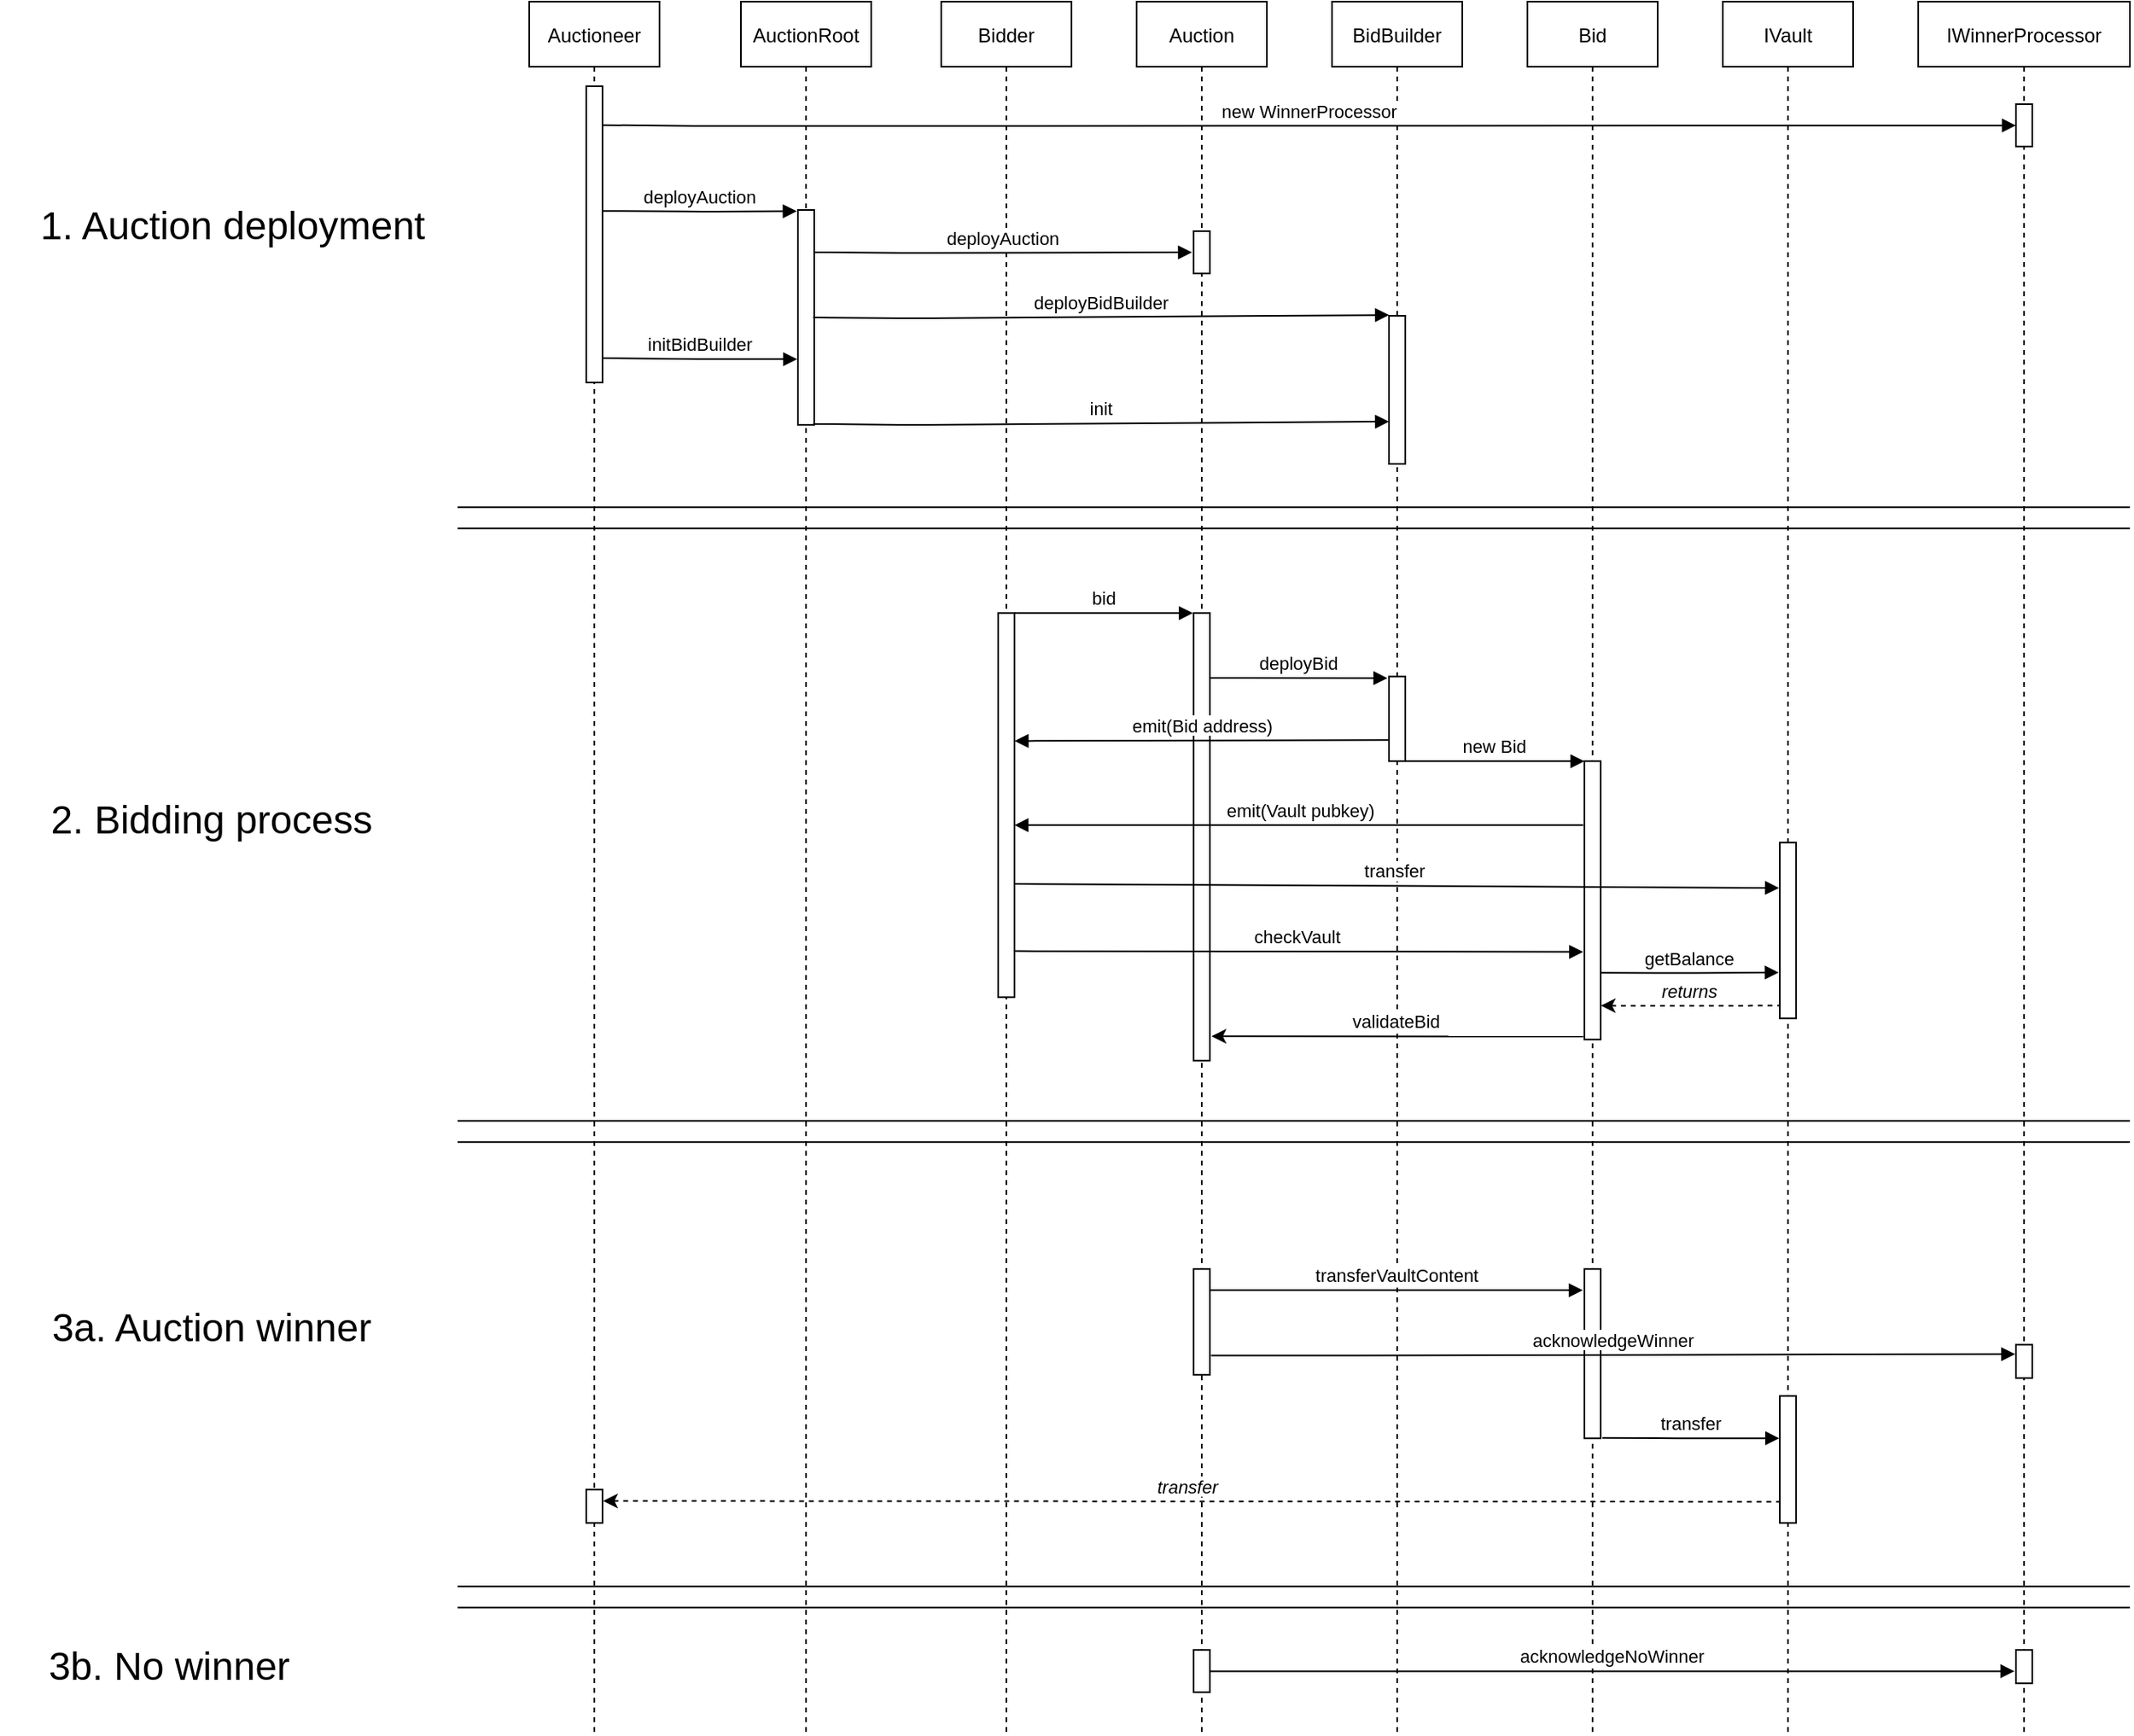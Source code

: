 <mxfile version="14.6.13" type="device"><diagram id="kgpKYQtTHZ0yAKxKKP6v" name="Page-1"><mxGraphModel dx="2756" dy="1337" grid="1" gridSize="13" guides="1" tooltips="1" connect="1" arrows="1" fold="1" page="1" pageScale="1" pageWidth="827" pageHeight="1169" math="0" shadow="0"><root><mxCell id="0"/><mxCell id="1" parent="0"/><mxCell id="W-jSJZYHt0vHrLAS6eAT-10" value="Auction" style="shape=umlLifeline;perimeter=lifelinePerimeter;container=1;collapsible=0;recursiveResize=0;rounded=0;shadow=0;strokeWidth=1;" vertex="1" parent="1"><mxGeometry x="516" y="80" width="80" height="1064" as="geometry"/></mxCell><mxCell id="W-jSJZYHt0vHrLAS6eAT-11" value="" style="points=[];perimeter=orthogonalPerimeter;rounded=0;shadow=0;strokeWidth=1;" vertex="1" parent="W-jSJZYHt0vHrLAS6eAT-10"><mxGeometry x="35" y="375.63" width="10" height="275" as="geometry"/></mxCell><mxCell id="W-jSJZYHt0vHrLAS6eAT-71" value="" style="points=[];perimeter=orthogonalPerimeter;rounded=0;shadow=0;strokeWidth=1;" vertex="1" parent="1"><mxGeometry x="551" y="221" width="10" height="26" as="geometry"/></mxCell><mxCell id="3nuBFxr9cyL0pnOWT2aG-1" value="Bidder" style="shape=umlLifeline;perimeter=lifelinePerimeter;container=1;collapsible=0;recursiveResize=0;rounded=0;shadow=0;strokeWidth=1;" parent="1" vertex="1"><mxGeometry x="396" y="80" width="80" height="1064" as="geometry"/></mxCell><mxCell id="3nuBFxr9cyL0pnOWT2aG-2" value="" style="points=[];perimeter=orthogonalPerimeter;rounded=0;shadow=0;strokeWidth=1;" parent="3nuBFxr9cyL0pnOWT2aG-1" vertex="1"><mxGeometry x="35" y="375.63" width="10" height="236" as="geometry"/></mxCell><mxCell id="3nuBFxr9cyL0pnOWT2aG-8" value="bid" style="verticalAlign=bottom;endArrow=block;shadow=0;strokeWidth=1;entryX=-0.046;entryY=0;entryDx=0;entryDy=0;entryPerimeter=0;" parent="1" source="3nuBFxr9cyL0pnOWT2aG-2" target="W-jSJZYHt0vHrLAS6eAT-11" edge="1"><mxGeometry relative="1" as="geometry"><mxPoint x="621" y="251.63" as="sourcePoint"/><mxPoint x="546" y="429.63" as="targetPoint"/><Array as="points"><mxPoint x="520" y="455.63"/></Array></mxGeometry></mxCell><mxCell id="W-jSJZYHt0vHrLAS6eAT-15" value="deployBid" style="verticalAlign=bottom;endArrow=block;shadow=0;strokeWidth=1;exitX=1.053;exitY=0.145;exitDx=0;exitDy=0;exitPerimeter=0;" edge="1" parent="1" source="W-jSJZYHt0vHrLAS6eAT-11"><mxGeometry x="-0.006" relative="1" as="geometry"><mxPoint x="741" y="251.63" as="sourcePoint"/><mxPoint x="670" y="495.63" as="targetPoint"/><Array as="points"/><mxPoint as="offset"/></mxGeometry></mxCell><mxCell id="W-jSJZYHt0vHrLAS6eAT-16" value="BidBuilder" style="shape=umlLifeline;perimeter=lifelinePerimeter;container=1;collapsible=0;recursiveResize=0;rounded=0;shadow=0;strokeWidth=1;" vertex="1" parent="1"><mxGeometry x="636" y="80" width="80" height="1064" as="geometry"/></mxCell><mxCell id="W-jSJZYHt0vHrLAS6eAT-20" value="new Bid" style="verticalAlign=bottom;endArrow=block;shadow=0;strokeWidth=1;exitX=1.033;exitY=1;exitDx=0;exitDy=0;exitPerimeter=0;" edge="1" parent="1" source="W-jSJZYHt0vHrLAS6eAT-17"><mxGeometry x="-0.006" relative="1" as="geometry"><mxPoint x="686" y="541.63" as="sourcePoint"/><mxPoint x="791" y="546.63" as="targetPoint"/><Array as="points"/><mxPoint as="offset"/></mxGeometry></mxCell><mxCell id="W-jSJZYHt0vHrLAS6eAT-26" value="Bid" style="shape=umlLifeline;perimeter=lifelinePerimeter;container=1;collapsible=0;recursiveResize=0;rounded=0;shadow=0;strokeWidth=1;" vertex="1" parent="1"><mxGeometry x="756" y="80" width="80" height="1064" as="geometry"/></mxCell><mxCell id="W-jSJZYHt0vHrLAS6eAT-27" value="" style="points=[];perimeter=orthogonalPerimeter;rounded=0;shadow=0;strokeWidth=1;" vertex="1" parent="W-jSJZYHt0vHrLAS6eAT-26"><mxGeometry x="35" y="466.63" width="10" height="171" as="geometry"/></mxCell><mxCell id="W-jSJZYHt0vHrLAS6eAT-30" value="emit(Vault pubkey)" style="verticalAlign=bottom;endArrow=block;shadow=0;strokeWidth=1;entryX=0.998;entryY=0.552;entryDx=0;entryDy=0;entryPerimeter=0;exitX=-0.072;exitY=0.408;exitDx=0;exitDy=0;exitPerimeter=0;" edge="1" parent="1" target="3nuBFxr9cyL0pnOWT2aG-2"><mxGeometry x="-0.006" relative="1" as="geometry"><mxPoint x="790.28" y="585.854" as="sourcePoint"/><mxPoint x="441.96" y="585.646" as="targetPoint"/><Array as="points"/><mxPoint as="offset"/></mxGeometry></mxCell><mxCell id="W-jSJZYHt0vHrLAS6eAT-31" value="IVault" style="shape=umlLifeline;perimeter=lifelinePerimeter;container=1;collapsible=0;recursiveResize=0;rounded=0;shadow=0;strokeWidth=1;" vertex="1" parent="1"><mxGeometry x="876" y="80" width="80" height="1064" as="geometry"/></mxCell><mxCell id="W-jSJZYHt0vHrLAS6eAT-32" value="" style="points=[];perimeter=orthogonalPerimeter;rounded=0;shadow=0;strokeWidth=1;" vertex="1" parent="W-jSJZYHt0vHrLAS6eAT-31"><mxGeometry x="35" y="516.63" width="10" height="108" as="geometry"/></mxCell><mxCell id="W-jSJZYHt0vHrLAS6eAT-37" value="transfer" style="verticalAlign=bottom;endArrow=block;shadow=0;strokeWidth=1;exitX=1.006;exitY=0.705;exitDx=0;exitDy=0;exitPerimeter=0;entryX=-0.052;entryY=0.258;entryDx=0;entryDy=0;entryPerimeter=0;" edge="1" parent="1" source="3nuBFxr9cyL0pnOWT2aG-2" target="W-jSJZYHt0vHrLAS6eAT-32"><mxGeometry x="-0.006" relative="1" as="geometry"><mxPoint x="441.48" y="352.64" as="sourcePoint"/><mxPoint x="910" y="621.63" as="targetPoint"/><Array as="points"/><mxPoint as="offset"/></mxGeometry></mxCell><mxCell id="W-jSJZYHt0vHrLAS6eAT-39" value="checkVault" style="verticalAlign=bottom;endArrow=block;shadow=0;strokeWidth=1;exitX=1.026;exitY=0.88;exitDx=0;exitDy=0;exitPerimeter=0;entryX=-0.077;entryY=0.685;entryDx=0;entryDy=0;entryPerimeter=0;" edge="1" parent="1" source="3nuBFxr9cyL0pnOWT2aG-2" target="W-jSJZYHt0vHrLAS6eAT-27"><mxGeometry x="-0.006" relative="1" as="geometry"><mxPoint x="441" y="380.63" as="sourcePoint"/><mxPoint x="790" y="391.63" as="targetPoint"/><Array as="points"/><mxPoint as="offset"/></mxGeometry></mxCell><mxCell id="W-jSJZYHt0vHrLAS6eAT-42" value="getBalance" style="verticalAlign=bottom;endArrow=block;shadow=0;strokeWidth=1;exitX=1.031;exitY=0.749;exitDx=0;exitDy=0;exitPerimeter=0;entryX=-0.065;entryY=0.739;entryDx=0;entryDy=0;entryPerimeter=0;" edge="1" parent="1" target="W-jSJZYHt0vHrLAS6eAT-32"><mxGeometry x="-0.006" relative="1" as="geometry"><mxPoint x="801" y="676.63" as="sourcePoint"/><mxPoint x="897" y="676.63" as="targetPoint"/><Array as="points"><mxPoint x="849.69" y="676.79"/></Array><mxPoint as="offset"/></mxGeometry></mxCell><mxCell id="W-jSJZYHt0vHrLAS6eAT-46" value="returns" style="verticalAlign=bottom;endArrow=none;shadow=0;strokeWidth=1;exitX=1.037;exitY=0.875;exitDx=0;exitDy=0;exitPerimeter=0;startArrow=classic;startFill=1;endFill=0;sketch=0;rounded=1;fixDash=0;snapToPoint=0;fontStyle=2;dashed=1;entryX=-0.011;entryY=0.927;entryDx=0;entryDy=0;entryPerimeter=0;" edge="1" parent="1" target="W-jSJZYHt0vHrLAS6eAT-32"><mxGeometry x="-0.006" relative="1" as="geometry"><mxPoint x="801.06" y="696.79" as="sourcePoint"/><mxPoint x="910" y="696.63" as="targetPoint"/><Array as="points"><mxPoint x="854.38" y="696.95"/></Array><mxPoint as="offset"/></mxGeometry></mxCell><mxCell id="W-jSJZYHt0vHrLAS6eAT-48" value="validateBid" style="verticalAlign=bottom;endArrow=none;shadow=0;strokeWidth=1;entryX=-0.065;entryY=0.989;entryDx=0;entryDy=0;entryPerimeter=0;startArrow=classic;startFill=1;endFill=0;sketch=0;rounded=1;fixDash=0;snapToPoint=0;" edge="1" parent="1" target="W-jSJZYHt0vHrLAS6eAT-27"><mxGeometry x="-0.006" relative="1" as="geometry"><mxPoint x="562" y="715.63" as="sourcePoint"/><mxPoint x="785.37" y="421.74" as="targetPoint"/><Array as="points"/><mxPoint as="offset"/></mxGeometry></mxCell><mxCell id="W-jSJZYHt0vHrLAS6eAT-50" value="emit(Bid address)" style="verticalAlign=bottom;endArrow=block;shadow=0;strokeWidth=1;entryX=1.007;entryY=0.333;entryDx=0;entryDy=0;entryPerimeter=0;" edge="1" parent="1" target="3nuBFxr9cyL0pnOWT2aG-2"><mxGeometry x="-0.006" relative="1" as="geometry"><mxPoint x="671" y="533.63" as="sourcePoint"/><mxPoint x="442" y="533.63" as="targetPoint"/><Array as="points"/><mxPoint as="offset"/></mxGeometry></mxCell><mxCell id="W-jSJZYHt0vHrLAS6eAT-53" value="" style="points=[];perimeter=orthogonalPerimeter;rounded=0;shadow=0;strokeWidth=1;" vertex="1" parent="1"><mxGeometry x="551" y="858.63" width="10" height="65" as="geometry"/></mxCell><mxCell id="W-jSJZYHt0vHrLAS6eAT-55" value="" style="points=[];perimeter=orthogonalPerimeter;rounded=0;shadow=0;strokeWidth=1;" vertex="1" parent="1"><mxGeometry x="791" y="858.63" width="10" height="104" as="geometry"/></mxCell><mxCell id="W-jSJZYHt0vHrLAS6eAT-57" value="IWinnerProcessor" style="shape=umlLifeline;perimeter=lifelinePerimeter;container=1;collapsible=0;recursiveResize=0;rounded=0;shadow=0;strokeWidth=1;" vertex="1" parent="1"><mxGeometry x="996" y="80" width="130" height="1064" as="geometry"/></mxCell><mxCell id="W-jSJZYHt0vHrLAS6eAT-81" value="" style="points=[];perimeter=orthogonalPerimeter;rounded=0;shadow=0;strokeWidth=1;" vertex="1" parent="W-jSJZYHt0vHrLAS6eAT-57"><mxGeometry x="60" y="825.13" width="10" height="20.5" as="geometry"/></mxCell><mxCell id="W-jSJZYHt0vHrLAS6eAT-17" value="" style="points=[];perimeter=orthogonalPerimeter;rounded=0;shadow=0;strokeWidth=1;" vertex="1" parent="1"><mxGeometry x="671" y="494.63" width="10" height="52" as="geometry"/></mxCell><mxCell id="W-jSJZYHt0vHrLAS6eAT-60" value="Auctioneer" style="shape=umlLifeline;perimeter=lifelinePerimeter;container=1;collapsible=0;recursiveResize=0;rounded=0;shadow=0;strokeWidth=1;" vertex="1" parent="1"><mxGeometry x="143" y="80" width="80" height="1064" as="geometry"/></mxCell><mxCell id="W-jSJZYHt0vHrLAS6eAT-61" value="" style="points=[];perimeter=orthogonalPerimeter;rounded=0;shadow=0;strokeWidth=1;" vertex="1" parent="W-jSJZYHt0vHrLAS6eAT-60"><mxGeometry x="35" y="52" width="10" height="182" as="geometry"/></mxCell><mxCell id="W-jSJZYHt0vHrLAS6eAT-63" value="AuctionRoot" style="shape=umlLifeline;perimeter=lifelinePerimeter;container=1;collapsible=0;recursiveResize=0;rounded=0;shadow=0;strokeWidth=1;" vertex="1" parent="1"><mxGeometry x="273" y="80" width="80" height="1064" as="geometry"/></mxCell><mxCell id="W-jSJZYHt0vHrLAS6eAT-64" value="" style="points=[];perimeter=orthogonalPerimeter;rounded=0;shadow=0;strokeWidth=1;" vertex="1" parent="W-jSJZYHt0vHrLAS6eAT-63"><mxGeometry x="35" y="128" width="10" height="132" as="geometry"/></mxCell><mxCell id="W-jSJZYHt0vHrLAS6eAT-65" value="deployAuction" style="verticalAlign=bottom;endArrow=block;shadow=0;strokeWidth=1;exitX=1.026;exitY=0.227;exitDx=0;exitDy=0;exitPerimeter=0;entryX=-0.07;entryY=0.228;entryDx=0;entryDy=0;entryPerimeter=0;" edge="1" parent="1"><mxGeometry relative="1" as="geometry"><mxPoint x="188.26" y="208.59" as="sourcePoint"/><mxPoint x="307.3" y="208.76" as="targetPoint"/><Array as="points"><mxPoint x="247" y="209"/></Array></mxGeometry></mxCell><mxCell id="W-jSJZYHt0vHrLAS6eAT-66" value="deployAuction" style="verticalAlign=bottom;endArrow=block;shadow=0;strokeWidth=1;" edge="1" parent="1"><mxGeometry relative="1" as="geometry"><mxPoint x="318" y="234" as="sourcePoint"/><mxPoint x="550" y="234" as="targetPoint"/><Array as="points"><mxPoint x="380.7" y="234.41"/></Array></mxGeometry></mxCell><mxCell id="W-jSJZYHt0vHrLAS6eAT-68" value="deployBidBuilder" style="verticalAlign=bottom;endArrow=block;shadow=0;strokeWidth=1;exitX=1.019;exitY=0.152;exitDx=0;exitDy=0;exitPerimeter=0;entryX=0;entryY=-0.005;entryDx=0;entryDy=0;entryPerimeter=0;" edge="1" parent="1" target="W-jSJZYHt0vHrLAS6eAT-70"><mxGeometry relative="1" as="geometry"><mxPoint x="317.33" y="274" as="sourcePoint"/><mxPoint x="663" y="274" as="targetPoint"/><Array as="points"><mxPoint x="379.84" y="274.57"/></Array></mxGeometry></mxCell><mxCell id="W-jSJZYHt0vHrLAS6eAT-69" value="initBidBuilder" style="verticalAlign=bottom;endArrow=block;shadow=0;strokeWidth=1;exitX=1.049;exitY=0.461;exitDx=0;exitDy=0;exitPerimeter=0;" edge="1" parent="1"><mxGeometry relative="1" as="geometry"><mxPoint x="188" y="299" as="sourcePoint"/><mxPoint x="307.51" y="299.63" as="targetPoint"/><Array as="points"><mxPoint x="256.19" y="299.7"/></Array></mxGeometry></mxCell><mxCell id="W-jSJZYHt0vHrLAS6eAT-70" value="" style="points=[];perimeter=orthogonalPerimeter;rounded=0;shadow=0;strokeWidth=1;" vertex="1" parent="1"><mxGeometry x="671" y="273" width="10" height="91" as="geometry"/></mxCell><mxCell id="W-jSJZYHt0vHrLAS6eAT-73" value="new WinnerProcessor" style="verticalAlign=bottom;endArrow=block;shadow=0;strokeWidth=1;exitX=1.01;exitY=0.131;exitDx=0;exitDy=0;exitPerimeter=0;entryX=-0.002;entryY=0.503;entryDx=0;entryDy=0;entryPerimeter=0;" edge="1" parent="1" source="W-jSJZYHt0vHrLAS6eAT-61" target="W-jSJZYHt0vHrLAS6eAT-74"><mxGeometry relative="1" as="geometry"><mxPoint x="195" y="156.0" as="sourcePoint"/><mxPoint x="1053" y="156" as="targetPoint"/><Array as="points"><mxPoint x="253.74" y="156.41"/></Array></mxGeometry></mxCell><mxCell id="W-jSJZYHt0vHrLAS6eAT-74" value="" style="points=[];perimeter=orthogonalPerimeter;rounded=0;shadow=0;strokeWidth=1;" vertex="1" parent="1"><mxGeometry x="1056" y="143" width="10" height="26" as="geometry"/></mxCell><mxCell id="W-jSJZYHt0vHrLAS6eAT-75" value="transferVaultContent" style="verticalAlign=bottom;endArrow=block;shadow=0;strokeWidth=1;" edge="1" parent="1"><mxGeometry relative="1" as="geometry"><mxPoint x="561.46" y="871.63" as="sourcePoint"/><mxPoint x="790" y="871.63" as="targetPoint"/><Array as="points"><mxPoint x="640.46" y="871.63"/></Array></mxGeometry></mxCell><mxCell id="W-jSJZYHt0vHrLAS6eAT-76" value="" style="points=[];perimeter=orthogonalPerimeter;rounded=0;shadow=0;strokeWidth=1;" vertex="1" parent="1"><mxGeometry x="911" y="936.63" width="10" height="78" as="geometry"/></mxCell><mxCell id="W-jSJZYHt0vHrLAS6eAT-78" value="transfer" style="verticalAlign=bottom;endArrow=block;shadow=0;strokeWidth=1;exitX=1.1;exitY=0.873;exitDx=0;exitDy=0;exitPerimeter=0;entryX=-0.033;entryY=0.249;entryDx=0;entryDy=0;entryPerimeter=0;" edge="1" parent="1"><mxGeometry relative="1" as="geometry"><mxPoint x="802" y="962.422" as="sourcePoint"/><mxPoint x="910.67" y="962.578" as="targetPoint"/><Array as="points"><mxPoint x="858" y="962.63"/></Array></mxGeometry></mxCell><mxCell id="W-jSJZYHt0vHrLAS6eAT-82" value="acknowledgeWinner" style="verticalAlign=bottom;endArrow=block;shadow=0;strokeWidth=1;entryX=-0.048;entryY=0.28;entryDx=0;entryDy=0;entryPerimeter=0;" edge="1" parent="1" target="W-jSJZYHt0vHrLAS6eAT-81"><mxGeometry relative="1" as="geometry"><mxPoint x="561.73" y="911.71" as="sourcePoint"/><mxPoint x="1040" y="909.63" as="targetPoint"/><Array as="points"><mxPoint x="640.73" y="911.71"/></Array></mxGeometry></mxCell><mxCell id="W-jSJZYHt0vHrLAS6eAT-86" value="" style="endArrow=none;html=1;shadow=0;" edge="1" parent="1"><mxGeometry width="50" height="50" relative="1" as="geometry"><mxPoint x="99" y="390.63" as="sourcePoint"/><mxPoint x="1126" y="390.63" as="targetPoint"/></mxGeometry></mxCell><mxCell id="W-jSJZYHt0vHrLAS6eAT-87" value="" style="endArrow=none;html=1;shadow=0;" edge="1" parent="1"><mxGeometry width="50" height="50" relative="1" as="geometry"><mxPoint x="99" y="403.63" as="sourcePoint"/><mxPoint x="1126" y="403.63" as="targetPoint"/></mxGeometry></mxCell><mxCell id="W-jSJZYHt0vHrLAS6eAT-90" value="" style="endArrow=none;html=1;shadow=0;" edge="1" parent="1"><mxGeometry width="50" height="50" relative="1" as="geometry"><mxPoint x="99" y="767.63" as="sourcePoint"/><mxPoint x="1126" y="767.63" as="targetPoint"/></mxGeometry></mxCell><mxCell id="W-jSJZYHt0vHrLAS6eAT-91" value="" style="endArrow=none;html=1;shadow=0;" edge="1" parent="1"><mxGeometry width="50" height="50" relative="1" as="geometry"><mxPoint x="99" y="780.63" as="sourcePoint"/><mxPoint x="1126" y="780.63" as="targetPoint"/></mxGeometry></mxCell><mxCell id="W-jSJZYHt0vHrLAS6eAT-92" value="&lt;font style=&quot;font-size: 24px&quot;&gt;1. Auction deployment&lt;/font&gt;" style="text;html=1;strokeColor=none;fillColor=none;align=center;verticalAlign=middle;whiteSpace=wrap;rounded=0;" vertex="1" parent="1"><mxGeometry x="-169" y="208" width="260" height="20" as="geometry"/></mxCell><mxCell id="W-jSJZYHt0vHrLAS6eAT-93" value="&lt;font style=&quot;font-size: 24px&quot;&gt;2. Bidding process&lt;/font&gt;" style="text;html=1;strokeColor=none;fillColor=none;align=center;verticalAlign=middle;whiteSpace=wrap;rounded=0;" vertex="1" parent="1"><mxGeometry x="-156" y="572.63" width="208" height="20" as="geometry"/></mxCell><mxCell id="W-jSJZYHt0vHrLAS6eAT-94" value="&lt;span style=&quot;font-size: 24px&quot;&gt;3a. Auction winner&lt;/span&gt;" style="text;html=1;strokeColor=none;fillColor=none;align=center;verticalAlign=middle;whiteSpace=wrap;rounded=0;" vertex="1" parent="1"><mxGeometry x="-156" y="884.63" width="208" height="20" as="geometry"/></mxCell><mxCell id="W-jSJZYHt0vHrLAS6eAT-95" value="" style="endArrow=none;html=1;shadow=0;" edge="1" parent="1"><mxGeometry width="50" height="50" relative="1" as="geometry"><mxPoint x="99" y="1053.63" as="sourcePoint"/><mxPoint x="1126" y="1053.63" as="targetPoint"/></mxGeometry></mxCell><mxCell id="W-jSJZYHt0vHrLAS6eAT-96" value="" style="endArrow=none;html=1;shadow=0;" edge="1" parent="1"><mxGeometry width="50" height="50" relative="1" as="geometry"><mxPoint x="99" y="1066.63" as="sourcePoint"/><mxPoint x="1126" y="1066.63" as="targetPoint"/></mxGeometry></mxCell><mxCell id="W-jSJZYHt0vHrLAS6eAT-97" value="&lt;span style=&quot;font-size: 24px&quot;&gt;3b. No winner&lt;/span&gt;" style="text;html=1;strokeColor=none;fillColor=none;align=center;verticalAlign=middle;whiteSpace=wrap;rounded=0;" vertex="1" parent="1"><mxGeometry x="-182" y="1092.63" width="208" height="20" as="geometry"/></mxCell><mxCell id="W-jSJZYHt0vHrLAS6eAT-98" value="" style="points=[];perimeter=orthogonalPerimeter;rounded=0;shadow=0;strokeWidth=1;" vertex="1" parent="1"><mxGeometry x="551" y="1092.63" width="10" height="26" as="geometry"/></mxCell><mxCell id="W-jSJZYHt0vHrLAS6eAT-100" value="" style="points=[];perimeter=orthogonalPerimeter;rounded=0;shadow=0;strokeWidth=1;" vertex="1" parent="1"><mxGeometry x="1056" y="1092.63" width="10" height="20.5" as="geometry"/></mxCell><mxCell id="W-jSJZYHt0vHrLAS6eAT-104" value="acknowledgeNoWinner" style="verticalAlign=bottom;endArrow=block;shadow=0;strokeWidth=1;entryX=-0.091;entryY=0.637;entryDx=0;entryDy=0;entryPerimeter=0;exitX=1.011;exitY=0.504;exitDx=0;exitDy=0;exitPerimeter=0;" edge="1" parent="1" target="W-jSJZYHt0vHrLAS6eAT-100" source="W-jSJZYHt0vHrLAS6eAT-98"><mxGeometry relative="1" as="geometry"><mxPoint x="561.73" y="1145.71" as="sourcePoint"/><mxPoint x="1055.67" y="1148.866" as="targetPoint"/><Array as="points"/></mxGeometry></mxCell><mxCell id="W-jSJZYHt0vHrLAS6eAT-112" value="transfer" style="verticalAlign=bottom;endArrow=none;shadow=0;strokeWidth=1;startArrow=classic;startFill=1;endFill=0;sketch=0;rounded=1;fixDash=0;snapToPoint=0;entryX=-0.016;entryY=0.833;entryDx=0;entryDy=0;entryPerimeter=0;exitX=1.038;exitY=0.341;exitDx=0;exitDy=0;exitPerimeter=0;dashed=1;fontStyle=2" edge="1" parent="1" source="W-jSJZYHt0vHrLAS6eAT-114" target="W-jSJZYHt0vHrLAS6eAT-76"><mxGeometry x="-0.006" relative="1" as="geometry"><mxPoint x="195" y="1001.63" as="sourcePoint"/><mxPoint x="897" y="1001.63" as="targetPoint"/><Array as="points"/><mxPoint as="offset"/></mxGeometry></mxCell><mxCell id="W-jSJZYHt0vHrLAS6eAT-114" value="" style="points=[];perimeter=orthogonalPerimeter;rounded=0;shadow=0;strokeWidth=1;" vertex="1" parent="1"><mxGeometry x="178" y="994.13" width="10" height="20.5" as="geometry"/></mxCell><mxCell id="W-jSJZYHt0vHrLAS6eAT-115" value="init" style="verticalAlign=bottom;endArrow=block;shadow=0;strokeWidth=1;exitX=1.019;exitY=0.152;exitDx=0;exitDy=0;exitPerimeter=0;entryX=0;entryY=-0.005;entryDx=0;entryDy=0;entryPerimeter=0;" edge="1" parent="1"><mxGeometry relative="1" as="geometry"><mxPoint x="317.33" y="339.46" as="sourcePoint"/><mxPoint x="671" y="338.005" as="targetPoint"/><Array as="points"><mxPoint x="379.84" y="340.03"/></Array></mxGeometry></mxCell></root></mxGraphModel></diagram></mxfile>